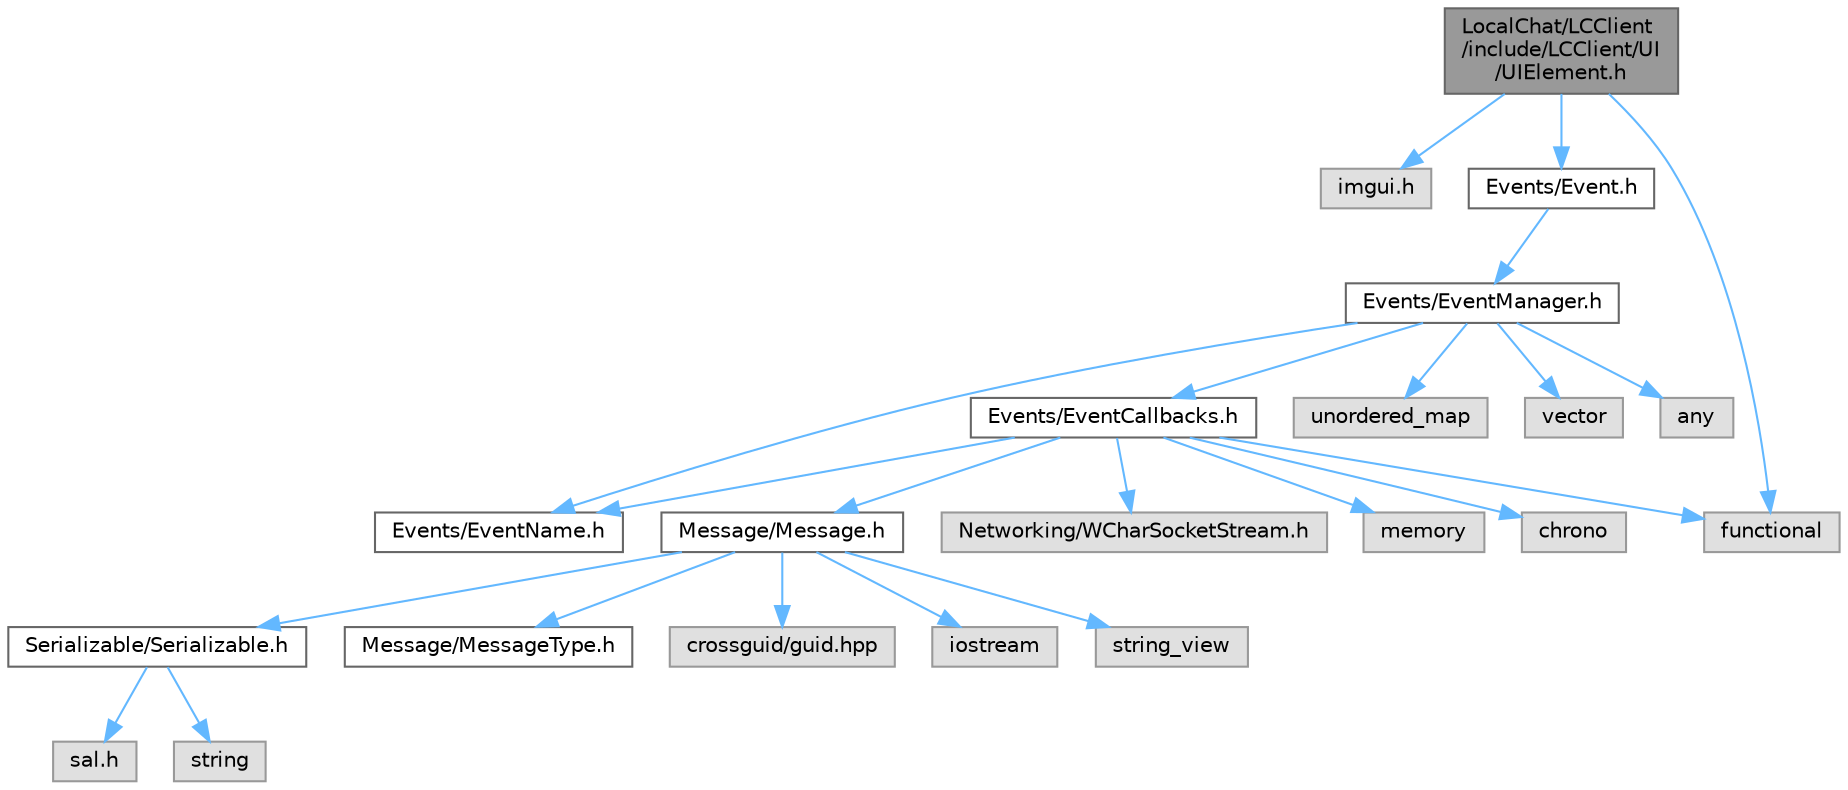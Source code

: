 digraph "LocalChat/LCClient/include/LCClient/UI/UIElement.h"
{
 // LATEX_PDF_SIZE
  bgcolor="transparent";
  edge [fontname=Helvetica,fontsize=10,labelfontname=Helvetica,labelfontsize=10];
  node [fontname=Helvetica,fontsize=10,shape=box,height=0.2,width=0.4];
  Node1 [label="LocalChat/LCClient\l/include/LCClient/UI\l/UIElement.h",height=0.2,width=0.4,color="gray40", fillcolor="grey60", style="filled", fontcolor="black",tooltip=" "];
  Node1 -> Node2 [color="steelblue1",style="solid"];
  Node2 [label="imgui.h",height=0.2,width=0.4,color="grey60", fillcolor="#E0E0E0", style="filled",tooltip=" "];
  Node1 -> Node3 [color="steelblue1",style="solid"];
  Node3 [label="Events/Event.h",height=0.2,width=0.4,color="grey40", fillcolor="white", style="filled",URL="$_event_8h.html",tooltip=" "];
  Node3 -> Node4 [color="steelblue1",style="solid"];
  Node4 [label="Events/EventManager.h",height=0.2,width=0.4,color="grey40", fillcolor="white", style="filled",URL="$_event_manager_8h.html",tooltip=" "];
  Node4 -> Node5 [color="steelblue1",style="solid"];
  Node5 [label="Events/EventName.h",height=0.2,width=0.4,color="grey40", fillcolor="white", style="filled",URL="$_event_name_8h.html",tooltip=" "];
  Node4 -> Node6 [color="steelblue1",style="solid"];
  Node6 [label="Events/EventCallbacks.h",height=0.2,width=0.4,color="grey40", fillcolor="white", style="filled",URL="$_event_callbacks_8h.html",tooltip=" "];
  Node6 -> Node7 [color="steelblue1",style="solid"];
  Node7 [label="Message/Message.h",height=0.2,width=0.4,color="grey40", fillcolor="white", style="filled",URL="$_message_8h.html",tooltip=" "];
  Node7 -> Node8 [color="steelblue1",style="solid"];
  Node8 [label="Serializable/Serializable.h",height=0.2,width=0.4,color="grey40", fillcolor="white", style="filled",URL="$_serializable_8h.html",tooltip=" "];
  Node8 -> Node9 [color="steelblue1",style="solid"];
  Node9 [label="sal.h",height=0.2,width=0.4,color="grey60", fillcolor="#E0E0E0", style="filled",tooltip=" "];
  Node8 -> Node10 [color="steelblue1",style="solid"];
  Node10 [label="string",height=0.2,width=0.4,color="grey60", fillcolor="#E0E0E0", style="filled",tooltip=" "];
  Node7 -> Node11 [color="steelblue1",style="solid"];
  Node11 [label="Message/MessageType.h",height=0.2,width=0.4,color="grey40", fillcolor="white", style="filled",URL="$_message_type_8h.html",tooltip=" "];
  Node7 -> Node12 [color="steelblue1",style="solid"];
  Node12 [label="crossguid/guid.hpp",height=0.2,width=0.4,color="grey60", fillcolor="#E0E0E0", style="filled",tooltip=" "];
  Node7 -> Node13 [color="steelblue1",style="solid"];
  Node13 [label="iostream",height=0.2,width=0.4,color="grey60", fillcolor="#E0E0E0", style="filled",tooltip=" "];
  Node7 -> Node14 [color="steelblue1",style="solid"];
  Node14 [label="string_view",height=0.2,width=0.4,color="grey60", fillcolor="#E0E0E0", style="filled",tooltip=" "];
  Node6 -> Node5 [color="steelblue1",style="solid"];
  Node6 -> Node15 [color="steelblue1",style="solid"];
  Node15 [label="Networking/WCharSocketStream.h",height=0.2,width=0.4,color="grey60", fillcolor="#E0E0E0", style="filled",tooltip=" "];
  Node6 -> Node16 [color="steelblue1",style="solid"];
  Node16 [label="functional",height=0.2,width=0.4,color="grey60", fillcolor="#E0E0E0", style="filled",tooltip=" "];
  Node6 -> Node17 [color="steelblue1",style="solid"];
  Node17 [label="memory",height=0.2,width=0.4,color="grey60", fillcolor="#E0E0E0", style="filled",tooltip=" "];
  Node6 -> Node18 [color="steelblue1",style="solid"];
  Node18 [label="chrono",height=0.2,width=0.4,color="grey60", fillcolor="#E0E0E0", style="filled",tooltip=" "];
  Node4 -> Node19 [color="steelblue1",style="solid"];
  Node19 [label="unordered_map",height=0.2,width=0.4,color="grey60", fillcolor="#E0E0E0", style="filled",tooltip=" "];
  Node4 -> Node20 [color="steelblue1",style="solid"];
  Node20 [label="vector",height=0.2,width=0.4,color="grey60", fillcolor="#E0E0E0", style="filled",tooltip=" "];
  Node4 -> Node21 [color="steelblue1",style="solid"];
  Node21 [label="any",height=0.2,width=0.4,color="grey60", fillcolor="#E0E0E0", style="filled",tooltip=" "];
  Node1 -> Node16 [color="steelblue1",style="solid"];
}
